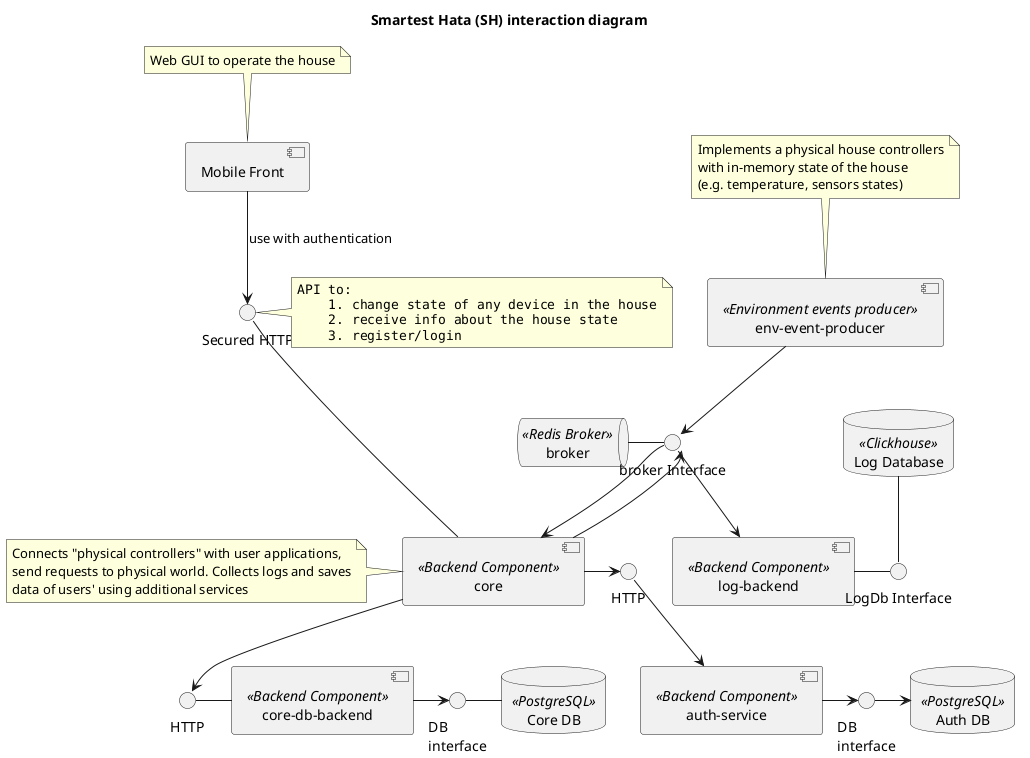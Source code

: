 @startuml
title "Smartest Hata (SH) interaction diagram"


component [core] as Core <<Backend Component>>
note left
Connects "physical controllers" with user applications,
send requests to physical world. Collects logs and saves
data of users' using additional services
end note


interface "Secured HTTP" as SecuredMobileBackendHttpInterface
note left
<code>
API to:
    1. change state of any device in the house
    2. receive info about the house state
    3. register/login
</code>
end note

SecuredMobileBackendHttpInterface --- Core

database "Log Database" as LogDB <<Clickhouse>>
interface "LogDb Interface" as LogDbInterface
LogDB -- LogDbInterface

component [log-backend] as LogBackend <<Backend Component>> {

}
LogBackend - LogDbInterface

component [auth-service] as Auth <<Backend Component>> {

}

queue "broker" as SHBroker <<Redis Broker>>
interface "broker Interface" as BrokerInterface

SHBroker - BrokerInterface

BrokerInterface <-- Core
BrokerInterface --> LogBackend

database "Core DB" as SHDB <<PostgreSQL>>
interface "DB\ninterface" as SHDBInterface
SHDBInterface - SHDB

component [core-db-backend] as CoreDb <<Backend Component>> {

}

interface "HTTP" as AuthHttpInterface
Core -> AuthHttpInterface
AuthHttpInterface --> Auth
database "Auth DB" as AuthDB <<PostgreSQL>>
interface "DB\ninterface" as AuthDBInterface
Auth -> AuthDBInterface
AuthDBInterface -> AuthDB

CoreDb -> SHDBInterface
interface "HTTP" as DbBackendHttpInterface
DbBackendHttpInterface - CoreDb
Core --> DbBackendHttpInterface

component [env-event-producer] as envEventProducer <<Environment events producer>>
note top
Implements a physical house controllers
with in-memory state of the house
(e.g. temperature, sensors states)
end note


envEventProducer --> BrokerInterface
BrokerInterface -> Core

component "Mobile Front" as mobileFront
note top
Web GUI to operate the house
end note

mobileFront --> SecuredMobileBackendHttpInterface : use with authentication

@enduml